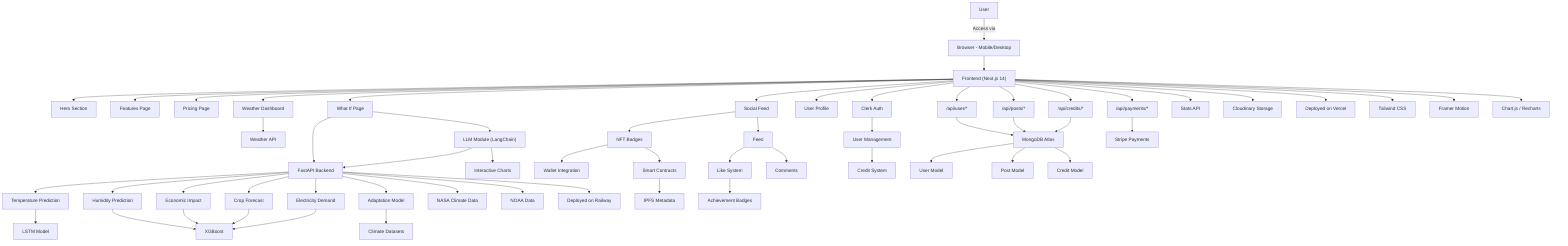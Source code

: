 graph TB
    %% User Interaction Layer
    U["User"]
    U -->|Access via| UI["Browser - Mobile/Desktop"]

    %% Frontend
    UI --> FE["Frontend (Next.js 14)"]
    FE --> HERO["Hero Section"]
    FE --> FEATURES["Features Page"]
    FE --> PRICING["Pricing Page"]
    FE --> WEATHER["Weather Dashboard"]
    FE --> WHATIF["What If Page"]
    FE --> SOCIAL["Social Feed"]
    FE --> PROFILE["User Profile"]

    %% Authentication
    FE --> CLERK["Clerk Auth"]
    CLERK --> USERMGMT["User Management"]
    USERMGMT --> CREDITS["Credit System"]

    %% Backend APIs
    FE --> USERAPI["/api/user/*"]
    FE --> POSTAPI["/api/posts/*"]
    FE --> CREDITSAPI["/api/credits/*"]
    FE --> PAYMENTAPI["/api/payments/*"]
    FE --> STATSAPI["Stats API"]

    %% Database
    USERAPI --> MONGO["MongoDB Atlas"]
    POSTAPI --> MONGO
    CREDITSAPI --> MONGO
    MONGO --> USERMODEL["User Model"]
    MONGO --> POSTMODEL["Post Model"]
    MONGO --> CREDITMODEL["Credit Model"]

    %% Python ML Backend
    WHATIF --> FASTAPI["FastAPI Backend"]
    FASTAPI --> TEMPAPI["Temperature Prediction"]
    FASTAPI --> HUMIDAPI["Humidity Prediction"]
    FASTAPI --> ECOAPI["Economic Impact"]
    FASTAPI --> CROPAPI["Crop Forecast"]
    FASTAPI --> ELECTRICAPI["Electricity Demand"]
    FASTAPI --> ADAPTAPI["Adaptation Model"]

    %% ML Engine Models & Data
    TEMPAPI --> LSTM["LSTM Model"]
    HUMIDAPI --> XGBOOST["XGBoost"]
    ECOAPI --> XGBOOST
    CROPAPI --> XGBOOST
    ELECTRICAPI --> XGBOOST
    ADAPTAPI --> DATASETS["Climate Datasets"]

    %% Real-time Weather & External Data
    WEATHER --> WEATHERAPI["Weather API"]
    FASTAPI --> NASA["NASA Climate Data"]
    FASTAPI --> NOAA["NOAA Data"]

    %% Media Storage
    FE --> CLOUDINARY["Cloudinary Storage"]

    %% Payments
    PAYMENTAPI --> STRIPE["Stripe Payments"]

    %% Web3 Integration
    SOCIAL --> BADGES["NFT Badges"]
    BADGES --> WALLET["Wallet Integration"]
    BADGES --> SMART_CONTRACT["Smart Contracts"]
    SMART_CONTRACT --> IPFS["IPFS Metadata"]

    %% Social Features
    SOCIAL --> FEED["Feed"]
    FEED --> LIKES["Like System"]
    FEED --> COMMENTS["Comments"]
    LIKES --> ACHIEVEMENTS["Achievement Badges"]

    %% Deployment
    FE --> VERCEL["Deployed on Vercel"]
    FASTAPI --> RAILWAY["Deployed on Railway"]

    %% GenAI NLP
    WHATIF --> GENAI["LLM Module (LangChain)"]
    GENAI --> FASTAPI
    GENAI --> VISUALS["Interactive Charts"]

    %% Styling & Frameworks
    FE --> TAILWIND["Tailwind CSS"]
    FE --> FRAMER["Framer Motion"]
    FE --> CHARTS["Chart.js / Recharts"]